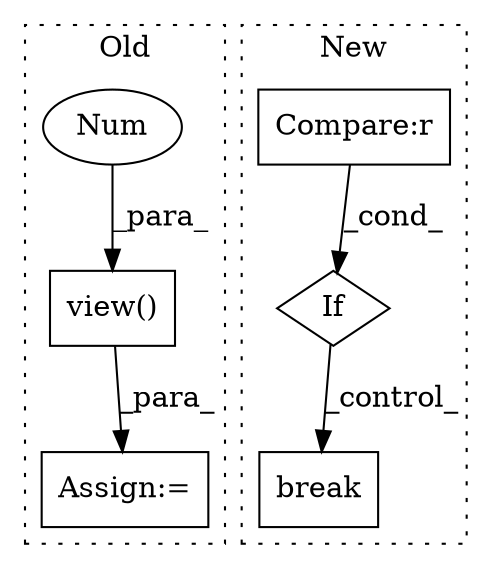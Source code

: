 digraph G {
subgraph cluster0 {
1 [label="view()" a="75" s="3727,3740" l="11,1" shape="box"];
3 [label="Num" a="76" s="3738" l="2" shape="ellipse"];
6 [label="Assign:=" a="68" s="3712" l="1" shape="box"];
label = "Old";
style="dotted";
}
subgraph cluster1 {
2 [label="break" a="94" s="5256" l="5" shape="box"];
4 [label="If" a="96" s="5211" l="3" shape="diamond"];
5 [label="Compare:r" a="40" s="5229" l="13" shape="box"];
label = "New";
style="dotted";
}
1 -> 6 [label="_para_"];
3 -> 1 [label="_para_"];
4 -> 2 [label="_control_"];
5 -> 4 [label="_cond_"];
}